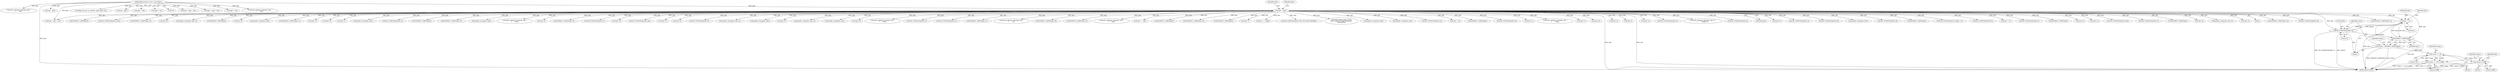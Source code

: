 digraph "0_tcpdump_50a44b6b8e4f7c127440dbd4239cf571945cc1e7@pointer" {
"1000542" [label="(Call,tptr +=4)"];
"1000493" [label="(Call,EXTRACT_32BITS(tptr))"];
"1000542" [label="(Call,tptr +=4)"];
"1000142" [label="(Call,tptr = pptr)"];
"1000128" [label="(MethodParameterIn,const u_char *pptr)"];
"1000486" [label="(Call,ND_TCHECK2(tptr[0], 4))"];
"1000491" [label="(Call,comm = EXTRACT_32BITS(tptr))"];
"1000524" [label="(Call,comm >> 16)"];
"1000523" [label="(Call,(comm >> 16) & 0xffff)"];
"1000529" [label="(Call,comm & 0xffff)"];
"1000484" [label="(Block,)"];
"1002509" [label="(Call,ND_TCHECK2(tptr[0], 8))"];
"1000142" [label="(Call,tptr = pptr)"];
"1002198" [label="(Call,EXTRACT_16BITS(tptr+2))"];
"1001649" [label="(Call,EXTRACT_16BITS(tptr))"];
"1001625" [label="(Call,tptr = pptr + len)"];
"1001073" [label="(Call,ND_TCHECK2(tptr[0], tlen))"];
"1002361" [label="(Call,EXTRACT_16BITS(tptr+4))"];
"1002329" [label="(Call,tptr+6)"];
"1002288" [label="(Call,ipaddr_string(ndo, tptr+2))"];
"1002664" [label="(Call,EXTRACT_32BITS(tptr))"];
"1002290" [label="(Call,tptr+2)"];
"1002540" [label="(Call,ipaddr_string(ndo, tptr))"];
"1002585" [label="(Call,EXTRACT_16BITS(tptr+1))"];
"1002358" [label="(Call,tptr+3)"];
"1002373" [label="(Call,tptr+2)"];
"1002586" [label="(Call,tptr+1)"];
"1000331" [label="(Call,ipaddr_string(ndo, tptr))"];
"1002155" [label="(Call,ND_TCHECK2(tptr[0], 2))"];
"1002844" [label="(Call,EXTRACT_32BITS(tptr))"];
"1002372" [label="(Call,EXTRACT_16BITS(tptr+2))"];
"1000486" [label="(Call,ND_TCHECK2(tptr[0], 4))"];
"1000567" [label="(Call,ipaddr_string(ndo, tptr))"];
"1001617" [label="(Call,print_unknown_data(ndo, tptr, \"\n\t    \", tlen))"];
"1000544" [label="(Literal,4)"];
"1002247" [label="(Call,tptr+2)"];
"1002203" [label="(Call,EXTRACT_32BITS(tptr+4))"];
"1000543" [label="(Identifier,tptr)"];
"1000615" [label="(Call,ND_TCHECK2(tptr[0], 3))"];
"1002209" [label="(Call,tptr+4)"];
"1000385" [label="(Call,ND_TCHECK2(tptr[0], len))"];
"1002629" [label="(Call,tptr+3)"];
"1002123" [label="(Call,tptr = pptr + len)"];
"1002225" [label="(Call,tptr+2)"];
"1000445" [label="(Call,ND_TCHECK2(tptr[0], 8))"];
"1002302" [label="(Call,ipaddr_string(ndo, tptr+2))"];
"1002483" [label="(Call,ipaddr_string(ndo, tptr))"];
"1002251" [label="(Call,tptr+6)"];
"1002223" [label="(Call,ipaddr_string(ndo, tptr+2))"];
"1000491" [label="(Call,comm = EXTRACT_32BITS(tptr))"];
"1001627" [label="(Call,pptr + len)"];
"1002905" [label="(Call,print_unknown_data(ndo, pptr, \"\n\t    \", len))"];
"1002520" [label="(Call,ipaddr_string(ndo, tptr))"];
"1002204" [label="(Call,tptr+4)"];
"1001092" [label="(Call,print_unknown_data(ndo, tptr, \"\n\t    \", tlen))"];
"1000557" [label="(Call,ND_TCHECK2(tptr[0], 4))"];
"1000542" [label="(Call,tptr +=4)"];
"1000128" [label="(MethodParameterIn,const u_char *pptr)"];
"1002412" [label="(Call,ND_TCHECK2(tptr[0], 5))"];
"1002246" [label="(Call,EXTRACT_32BITS(tptr+2))"];
"1002382" [label="(Call,print_unknown_data(ndo, tptr, \"\n\t      \", 8))"];
"1002228" [label="(Call,EXTRACT_16BITS(tptr+6))"];
"1000143" [label="(Identifier,tptr)"];
"1002435" [label="(Call,EXTRACT_24BITS(tptr+2))"];
"1000682" [label="(Call,print_unknown_data(ndo, tptr, \"\n\t    \", tlen))"];
"1001097" [label="(Call,tptr += tlen)"];
"1000426" [label="(Call,EXTRACT_32BITS(tptr))"];
"1002250" [label="(Call,EXTRACT_16BITS(tptr+6))"];
"1002162" [label="(Call,EXTRACT_16BITS(tptr))"];
"1002319" [label="(Call,tptr+7)"];
"1002636" [label="(Call,tptr += length)"];
"1001642" [label="(Call,ND_TCHECK2(tptr[0], BGP_MP_NLRI_MINSIZE))"];
"1002886" [label="(Call,print_unknown_data(ndo, pptr, \"\n\t    \", len))"];
"1000170" [label="(Call,tok2str(bgp_origin_values,\n\t\t\t\t\t\t\"Unknown Origin Typecode\",\n\t\t\t\t\t\ttptr[0]))"];
"1000598" [label="(Call,ipaddr_string(ndo, tptr))"];
"1000206" [label="(Call,tptr < pptr + len)"];
"1002462" [label="(Call,ipaddr_string(ndo, tptr))"];
"1000347" [label="(Call,ND_TCHECK2(tptr[0], 4))"];
"1000493" [label="(Call,EXTRACT_32BITS(tptr))"];
"1002391" [label="(Call,tptr +=8)"];
"1000357" [label="(Call,EXTRACT_32BITS(tptr))"];
"1002451" [label="(Call,ND_TCHECK2(tptr[0], 8))"];
"1000496" [label="(Identifier,comm)"];
"1001696" [label="(Call,tptr - pptr)"];
"1000522" [label="(Block,)"];
"1002199" [label="(Call,tptr+2)"];
"1002556" [label="(Call,print_unknown_data(ndo, tptr, \"\n\t      \", tlen))"];
"1000494" [label="(Identifier,tptr)"];
"1002402" [label="(Call,tptr+1)"];
"1000530" [label="(Identifier,comm)"];
"1000492" [label="(Identifier,comm)"];
"1002312" [label="(Call,tptr+6)"];
"1002915" [label="(MethodReturn,RET)"];
"1002304" [label="(Call,tptr+2)"];
"1002095" [label="(Call,tptr-3)"];
"1002436" [label="(Call,tptr+2)"];
"1000587" [label="(Call,ND_TCHECK2(tptr[0], 4))"];
"1000146" [label="(Identifier,tlen)"];
"1000487" [label="(Call,tptr[0])"];
"1002627" [label="(Call,print_unknown_data(ndo, tptr+3,\"\n\t      \", length-3))"];
"1000490" [label="(Literal,4)"];
"1002644" [label="(Call,ND_TCHECK2(tptr[0], 4))"];
"1000529" [label="(Call,comm & 0xffff)"];
"1000144" [label="(Identifier,pptr)"];
"1000531" [label="(Literal,0xffff)"];
"1002362" [label="(Call,tptr+4)"];
"1000321" [label="(Call,ND_TCHECK2(tptr[0], 4))"];
"1000526" [label="(Literal,16)"];
"1000534" [label="(Identifier,tlen)"];
"1002613" [label="(Call,ND_TCHECK2(tptr[3], 8))"];
"1000200" [label="(Call,bgp_attr_get_as_size(ndo, atype, pptr, len))"];
"1002503" [label="(Call,ipaddr_string(ndo, tptr))"];
"1002529" [label="(Call,ND_TCHECK2(tptr[0], 8))"];
"1000528" [label="(Block,)"];
"1000622" [label="(Call,EXTRACT_16BITS(tptr))"];
"1001170" [label="(Call,tptr - pptr)"];
"1002602" [label="(Call,ND_TCHECK2(tptr[3], length - 3))"];
"1002472" [label="(Call,ND_TCHECK2(tptr[0], 8))"];
"1002440" [label="(Call,tptr +=5)"];
"1000527" [label="(Literal,0xffff)"];
"1002493" [label="(Call,ND_TCHECK2(tptr[0], 4))"];
"1000525" [label="(Identifier,comm)"];
"1000406" [label="(Call,EXTRACT_16BITS(tptr))"];
"1002335" [label="(Call,tptr+6)"];
"1002353" [label="(Call,tptr+2)"];
"1000663" [label="(Call,ND_TCHECK2(tptr[0], tlen))"];
"1000523" [label="(Call,(comm >> 16) & 0xffff)"];
"1002125" [label="(Call,pptr + len)"];
"1002566" [label="(Call,ND_TCHECK2(tptr[0], 3))"];
"1000524" [label="(Call,comm >> 16)"];
"1000461" [label="(Call,EXTRACT_32BITS(tptr))"];
"1002261" [label="(Call,tptr+2)"];
"1002207" [label="(Call,ipaddr_string(ndo, tptr+4))"];
"1000482" [label="(Identifier,tlen)"];
"1002229" [label="(Call,tptr+6)"];
"1000130" [label="(Block,)"];
"1002260" [label="(Call,EXTRACT_32BITS(tptr+2))"];
"1000208" [label="(Call,pptr + len)"];
"1000542" -> "1000484"  [label="AST: "];
"1000542" -> "1000544"  [label="CFG: "];
"1000543" -> "1000542"  [label="AST: "];
"1000544" -> "1000542"  [label="AST: "];
"1000482" -> "1000542"  [label="CFG: "];
"1000542" -> "1002915"  [label="DDG: tptr"];
"1000542" -> "1000486"  [label="DDG: tptr"];
"1000542" -> "1000493"  [label="DDG: tptr"];
"1000493" -> "1000542"  [label="DDG: tptr"];
"1000142" -> "1000542"  [label="DDG: tptr"];
"1000486" -> "1000542"  [label="DDG: tptr[0]"];
"1000493" -> "1000491"  [label="AST: "];
"1000493" -> "1000494"  [label="CFG: "];
"1000494" -> "1000493"  [label="AST: "];
"1000491" -> "1000493"  [label="CFG: "];
"1000493" -> "1002915"  [label="DDG: tptr"];
"1000493" -> "1000491"  [label="DDG: tptr"];
"1000142" -> "1000493"  [label="DDG: tptr"];
"1000486" -> "1000493"  [label="DDG: tptr[0]"];
"1000142" -> "1000130"  [label="AST: "];
"1000142" -> "1000144"  [label="CFG: "];
"1000143" -> "1000142"  [label="AST: "];
"1000144" -> "1000142"  [label="AST: "];
"1000146" -> "1000142"  [label="CFG: "];
"1000142" -> "1002915"  [label="DDG: pptr"];
"1000142" -> "1002915"  [label="DDG: tptr"];
"1000128" -> "1000142"  [label="DDG: pptr"];
"1000142" -> "1000170"  [label="DDG: tptr"];
"1000142" -> "1000206"  [label="DDG: tptr"];
"1000142" -> "1000321"  [label="DDG: tptr"];
"1000142" -> "1000331"  [label="DDG: tptr"];
"1000142" -> "1000347"  [label="DDG: tptr"];
"1000142" -> "1000357"  [label="DDG: tptr"];
"1000142" -> "1000385"  [label="DDG: tptr"];
"1000142" -> "1000406"  [label="DDG: tptr"];
"1000142" -> "1000426"  [label="DDG: tptr"];
"1000142" -> "1000445"  [label="DDG: tptr"];
"1000142" -> "1000461"  [label="DDG: tptr"];
"1000142" -> "1000486"  [label="DDG: tptr"];
"1000142" -> "1000557"  [label="DDG: tptr"];
"1000142" -> "1000567"  [label="DDG: tptr"];
"1000142" -> "1000587"  [label="DDG: tptr"];
"1000142" -> "1000598"  [label="DDG: tptr"];
"1000142" -> "1000615"  [label="DDG: tptr"];
"1000142" -> "1000622"  [label="DDG: tptr"];
"1000142" -> "1000663"  [label="DDG: tptr"];
"1000142" -> "1000682"  [label="DDG: tptr"];
"1000142" -> "1001073"  [label="DDG: tptr"];
"1000142" -> "1001092"  [label="DDG: tptr"];
"1000142" -> "1001097"  [label="DDG: tptr"];
"1000142" -> "1001617"  [label="DDG: tptr"];
"1000142" -> "1001642"  [label="DDG: tptr"];
"1000142" -> "1001649"  [label="DDG: tptr"];
"1000142" -> "1002095"  [label="DDG: tptr"];
"1000142" -> "1002155"  [label="DDG: tptr"];
"1000142" -> "1002162"  [label="DDG: tptr"];
"1000142" -> "1002198"  [label="DDG: tptr"];
"1000142" -> "1002199"  [label="DDG: tptr"];
"1000142" -> "1002203"  [label="DDG: tptr"];
"1000142" -> "1002204"  [label="DDG: tptr"];
"1000142" -> "1002207"  [label="DDG: tptr"];
"1000142" -> "1002209"  [label="DDG: tptr"];
"1000142" -> "1002223"  [label="DDG: tptr"];
"1000142" -> "1002225"  [label="DDG: tptr"];
"1000142" -> "1002228"  [label="DDG: tptr"];
"1000142" -> "1002229"  [label="DDG: tptr"];
"1000142" -> "1002246"  [label="DDG: tptr"];
"1000142" -> "1002247"  [label="DDG: tptr"];
"1000142" -> "1002250"  [label="DDG: tptr"];
"1000142" -> "1002251"  [label="DDG: tptr"];
"1000142" -> "1002260"  [label="DDG: tptr"];
"1000142" -> "1002261"  [label="DDG: tptr"];
"1000142" -> "1002288"  [label="DDG: tptr"];
"1000142" -> "1002290"  [label="DDG: tptr"];
"1000142" -> "1002302"  [label="DDG: tptr"];
"1000142" -> "1002304"  [label="DDG: tptr"];
"1000142" -> "1002312"  [label="DDG: tptr"];
"1000142" -> "1002319"  [label="DDG: tptr"];
"1000142" -> "1002329"  [label="DDG: tptr"];
"1000142" -> "1002335"  [label="DDG: tptr"];
"1000142" -> "1002353"  [label="DDG: tptr"];
"1000142" -> "1002358"  [label="DDG: tptr"];
"1000142" -> "1002361"  [label="DDG: tptr"];
"1000142" -> "1002362"  [label="DDG: tptr"];
"1000142" -> "1002372"  [label="DDG: tptr"];
"1000142" -> "1002373"  [label="DDG: tptr"];
"1000142" -> "1002382"  [label="DDG: tptr"];
"1000142" -> "1002391"  [label="DDG: tptr"];
"1000142" -> "1002402"  [label="DDG: tptr"];
"1000142" -> "1002412"  [label="DDG: tptr"];
"1000142" -> "1002435"  [label="DDG: tptr"];
"1000142" -> "1002436"  [label="DDG: tptr"];
"1000142" -> "1002440"  [label="DDG: tptr"];
"1000142" -> "1002451"  [label="DDG: tptr"];
"1000142" -> "1002462"  [label="DDG: tptr"];
"1000142" -> "1002472"  [label="DDG: tptr"];
"1000142" -> "1002483"  [label="DDG: tptr"];
"1000142" -> "1002493"  [label="DDG: tptr"];
"1000142" -> "1002503"  [label="DDG: tptr"];
"1000142" -> "1002509"  [label="DDG: tptr"];
"1000142" -> "1002520"  [label="DDG: tptr"];
"1000142" -> "1002529"  [label="DDG: tptr"];
"1000142" -> "1002540"  [label="DDG: tptr"];
"1000142" -> "1002556"  [label="DDG: tptr"];
"1000142" -> "1002566"  [label="DDG: tptr"];
"1000142" -> "1002585"  [label="DDG: tptr"];
"1000142" -> "1002586"  [label="DDG: tptr"];
"1000142" -> "1002602"  [label="DDG: tptr"];
"1000142" -> "1002613"  [label="DDG: tptr"];
"1000142" -> "1002627"  [label="DDG: tptr"];
"1000142" -> "1002629"  [label="DDG: tptr"];
"1000142" -> "1002636"  [label="DDG: tptr"];
"1000142" -> "1002644"  [label="DDG: tptr"];
"1000142" -> "1002664"  [label="DDG: tptr"];
"1000142" -> "1002844"  [label="DDG: tptr"];
"1000128" -> "1000125"  [label="AST: "];
"1000128" -> "1002915"  [label="DDG: pptr"];
"1000128" -> "1000200"  [label="DDG: pptr"];
"1000128" -> "1000206"  [label="DDG: pptr"];
"1000128" -> "1000208"  [label="DDG: pptr"];
"1000128" -> "1001170"  [label="DDG: pptr"];
"1000128" -> "1001625"  [label="DDG: pptr"];
"1000128" -> "1001627"  [label="DDG: pptr"];
"1000128" -> "1001696"  [label="DDG: pptr"];
"1000128" -> "1002123"  [label="DDG: pptr"];
"1000128" -> "1002125"  [label="DDG: pptr"];
"1000128" -> "1002886"  [label="DDG: pptr"];
"1000128" -> "1002905"  [label="DDG: pptr"];
"1000486" -> "1000484"  [label="AST: "];
"1000486" -> "1000490"  [label="CFG: "];
"1000487" -> "1000486"  [label="AST: "];
"1000490" -> "1000486"  [label="AST: "];
"1000492" -> "1000486"  [label="CFG: "];
"1000486" -> "1002915"  [label="DDG: ND_TCHECK2(tptr[0], 4)"];
"1000486" -> "1002915"  [label="DDG: tptr[0]"];
"1000491" -> "1000484"  [label="AST: "];
"1000492" -> "1000491"  [label="AST: "];
"1000496" -> "1000491"  [label="CFG: "];
"1000491" -> "1002915"  [label="DDG: EXTRACT_32BITS(tptr)"];
"1000491" -> "1002915"  [label="DDG: comm"];
"1000491" -> "1000524"  [label="DDG: comm"];
"1000524" -> "1000523"  [label="AST: "];
"1000524" -> "1000526"  [label="CFG: "];
"1000525" -> "1000524"  [label="AST: "];
"1000526" -> "1000524"  [label="AST: "];
"1000527" -> "1000524"  [label="CFG: "];
"1000524" -> "1000523"  [label="DDG: comm"];
"1000524" -> "1000523"  [label="DDG: 16"];
"1000524" -> "1000529"  [label="DDG: comm"];
"1000523" -> "1000522"  [label="AST: "];
"1000523" -> "1000527"  [label="CFG: "];
"1000527" -> "1000523"  [label="AST: "];
"1000530" -> "1000523"  [label="CFG: "];
"1000523" -> "1002915"  [label="DDG: comm >> 16"];
"1000523" -> "1002915"  [label="DDG: (comm >> 16) & 0xffff"];
"1000529" -> "1000528"  [label="AST: "];
"1000529" -> "1000531"  [label="CFG: "];
"1000530" -> "1000529"  [label="AST: "];
"1000531" -> "1000529"  [label="AST: "];
"1000534" -> "1000529"  [label="CFG: "];
"1000529" -> "1002915"  [label="DDG: comm"];
"1000529" -> "1002915"  [label="DDG: comm & 0xffff"];
}
